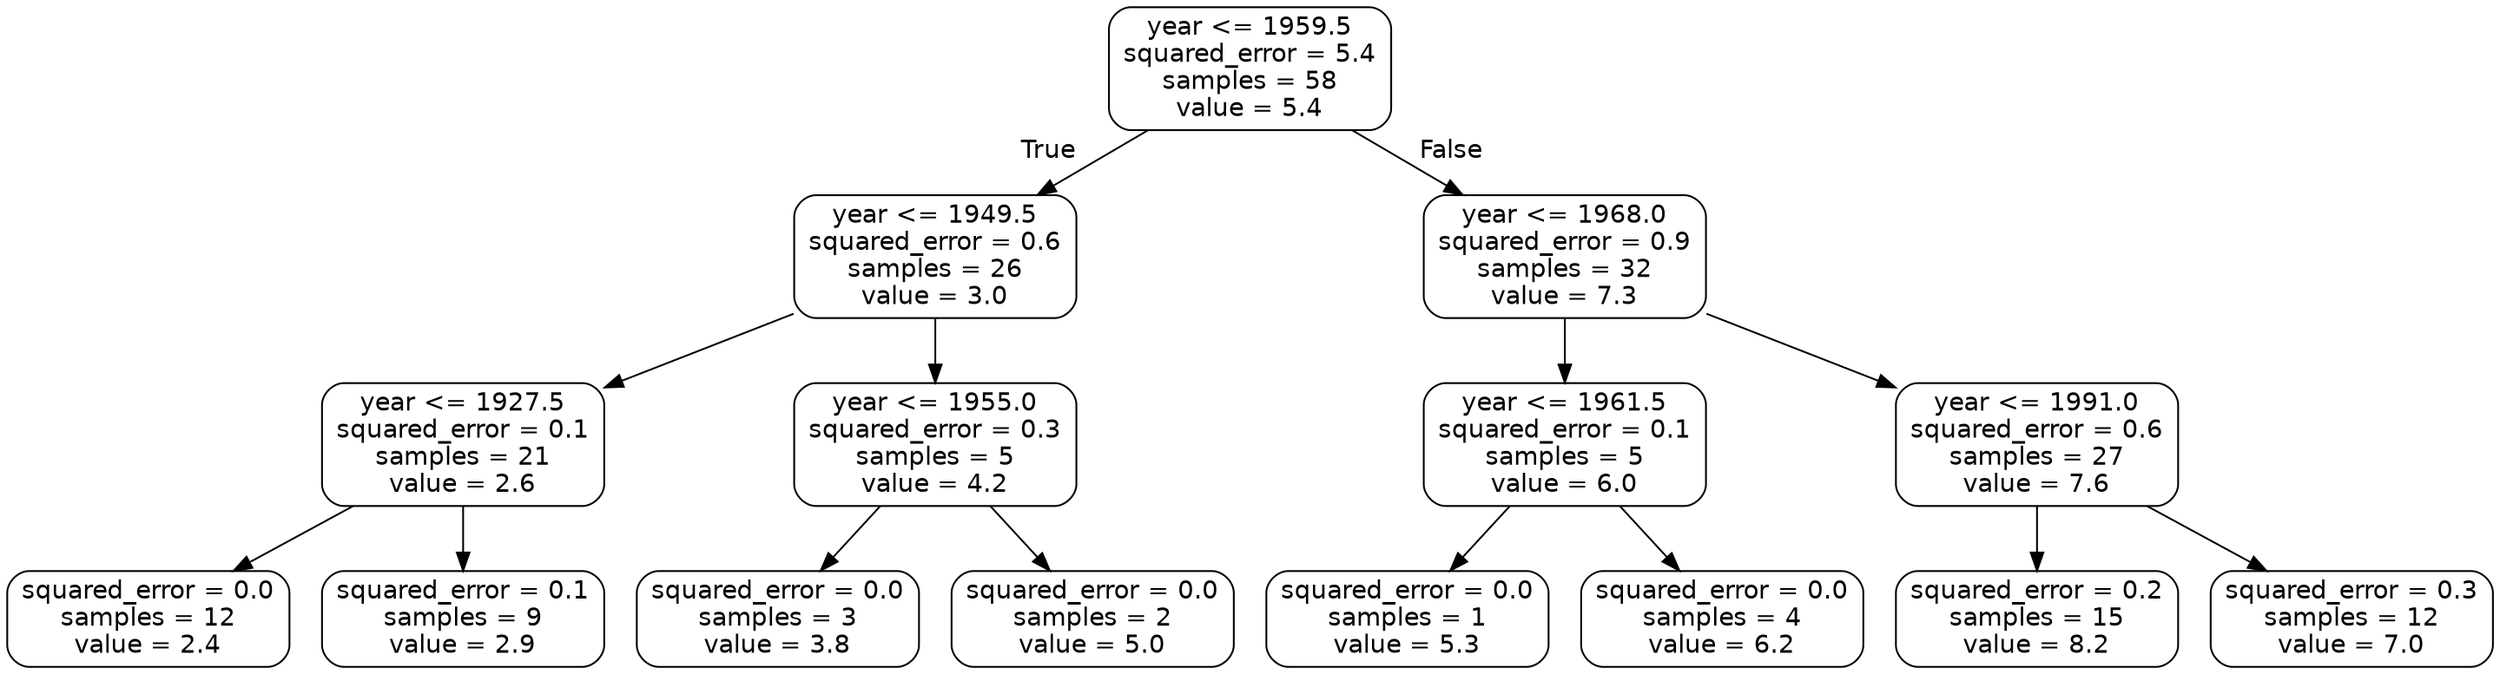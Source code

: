 digraph Tree {
node [shape=box, style="rounded", color="black", fontname="helvetica"] ;
edge [fontname="helvetica"] ;
0 [label="year <= 1959.5\nsquared_error = 5.4\nsamples = 58\nvalue = 5.4"] ;
1 [label="year <= 1949.5\nsquared_error = 0.6\nsamples = 26\nvalue = 3.0"] ;
0 -> 1 [labeldistance=2.5, labelangle=45, headlabel="True"] ;
2 [label="year <= 1927.5\nsquared_error = 0.1\nsamples = 21\nvalue = 2.6"] ;
1 -> 2 ;
3 [label="squared_error = 0.0\nsamples = 12\nvalue = 2.4"] ;
2 -> 3 ;
4 [label="squared_error = 0.1\nsamples = 9\nvalue = 2.9"] ;
2 -> 4 ;
5 [label="year <= 1955.0\nsquared_error = 0.3\nsamples = 5\nvalue = 4.2"] ;
1 -> 5 ;
6 [label="squared_error = 0.0\nsamples = 3\nvalue = 3.8"] ;
5 -> 6 ;
7 [label="squared_error = 0.0\nsamples = 2\nvalue = 5.0"] ;
5 -> 7 ;
8 [label="year <= 1968.0\nsquared_error = 0.9\nsamples = 32\nvalue = 7.3"] ;
0 -> 8 [labeldistance=2.5, labelangle=-45, headlabel="False"] ;
9 [label="year <= 1961.5\nsquared_error = 0.1\nsamples = 5\nvalue = 6.0"] ;
8 -> 9 ;
10 [label="squared_error = 0.0\nsamples = 1\nvalue = 5.3"] ;
9 -> 10 ;
11 [label="squared_error = 0.0\nsamples = 4\nvalue = 6.2"] ;
9 -> 11 ;
12 [label="year <= 1991.0\nsquared_error = 0.6\nsamples = 27\nvalue = 7.6"] ;
8 -> 12 ;
13 [label="squared_error = 0.2\nsamples = 15\nvalue = 8.2"] ;
12 -> 13 ;
14 [label="squared_error = 0.3\nsamples = 12\nvalue = 7.0"] ;
12 -> 14 ;
}